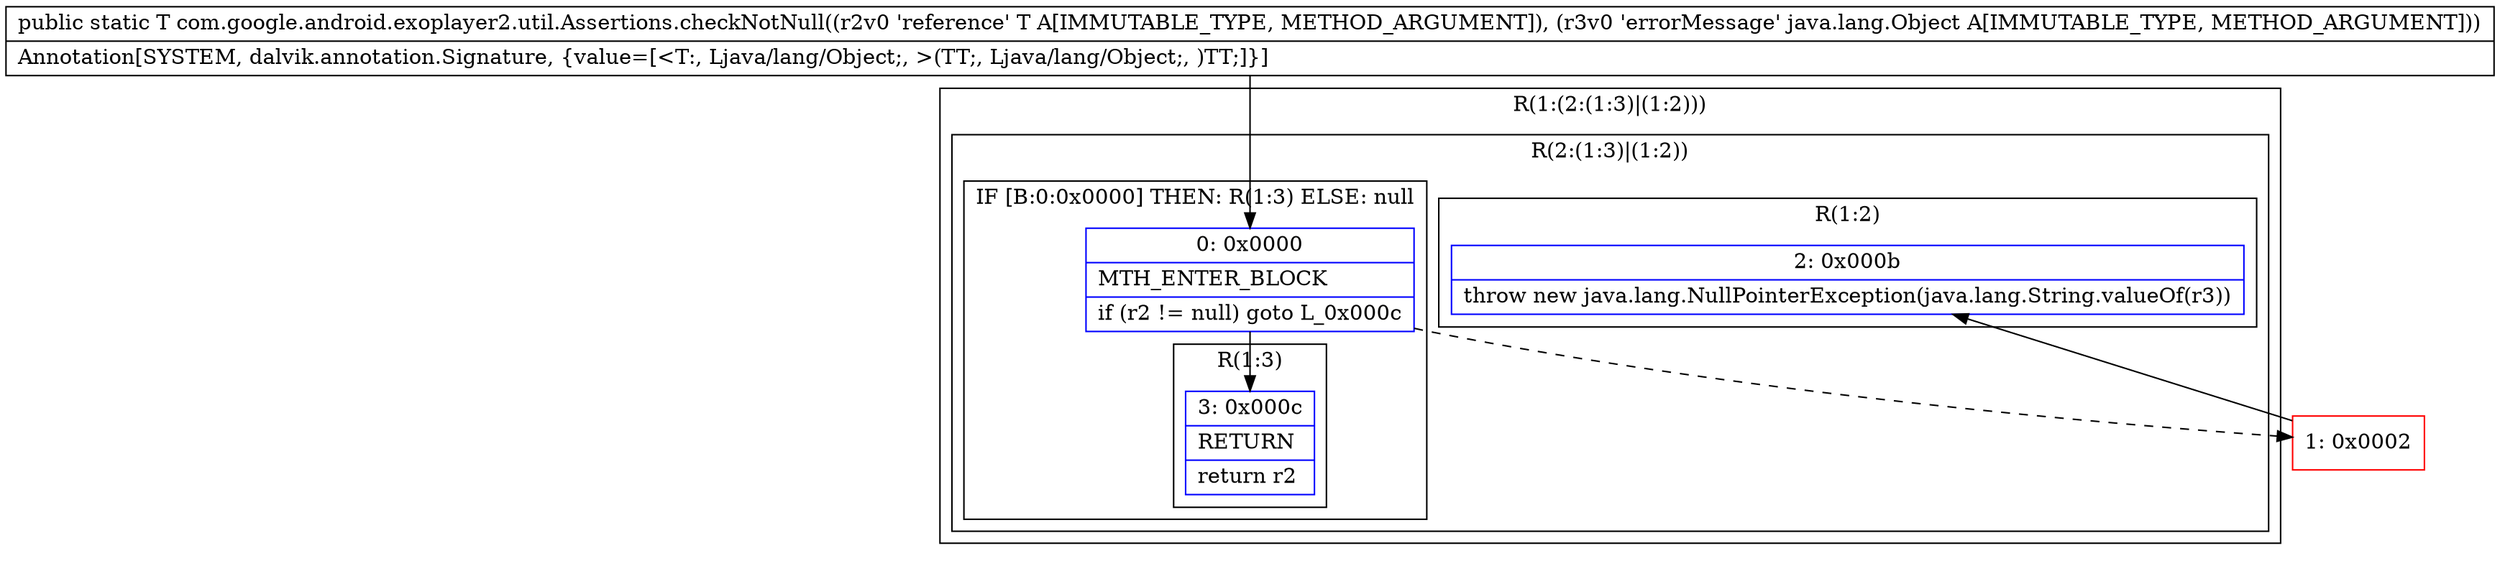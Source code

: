 digraph "CFG forcom.google.android.exoplayer2.util.Assertions.checkNotNull(Ljava\/lang\/Object;Ljava\/lang\/Object;)Ljava\/lang\/Object;" {
subgraph cluster_Region_664406588 {
label = "R(1:(2:(1:3)|(1:2)))";
node [shape=record,color=blue];
subgraph cluster_Region_201913822 {
label = "R(2:(1:3)|(1:2))";
node [shape=record,color=blue];
subgraph cluster_IfRegion_511103845 {
label = "IF [B:0:0x0000] THEN: R(1:3) ELSE: null";
node [shape=record,color=blue];
Node_0 [shape=record,label="{0\:\ 0x0000|MTH_ENTER_BLOCK\l|if (r2 != null) goto L_0x000c\l}"];
subgraph cluster_Region_512928007 {
label = "R(1:3)";
node [shape=record,color=blue];
Node_3 [shape=record,label="{3\:\ 0x000c|RETURN\l|return r2\l}"];
}
}
subgraph cluster_Region_1764662019 {
label = "R(1:2)";
node [shape=record,color=blue];
Node_2 [shape=record,label="{2\:\ 0x000b|throw new java.lang.NullPointerException(java.lang.String.valueOf(r3))\l}"];
}
}
}
Node_1 [shape=record,color=red,label="{1\:\ 0x0002}"];
MethodNode[shape=record,label="{public static T com.google.android.exoplayer2.util.Assertions.checkNotNull((r2v0 'reference' T A[IMMUTABLE_TYPE, METHOD_ARGUMENT]), (r3v0 'errorMessage' java.lang.Object A[IMMUTABLE_TYPE, METHOD_ARGUMENT]))  | Annotation[SYSTEM, dalvik.annotation.Signature, \{value=[\<T:, Ljava\/lang\/Object;, \>(TT;, Ljava\/lang\/Object;, )TT;]\}]\l}"];
MethodNode -> Node_0;
Node_0 -> Node_1[style=dashed];
Node_0 -> Node_3;
Node_1 -> Node_2;
}

